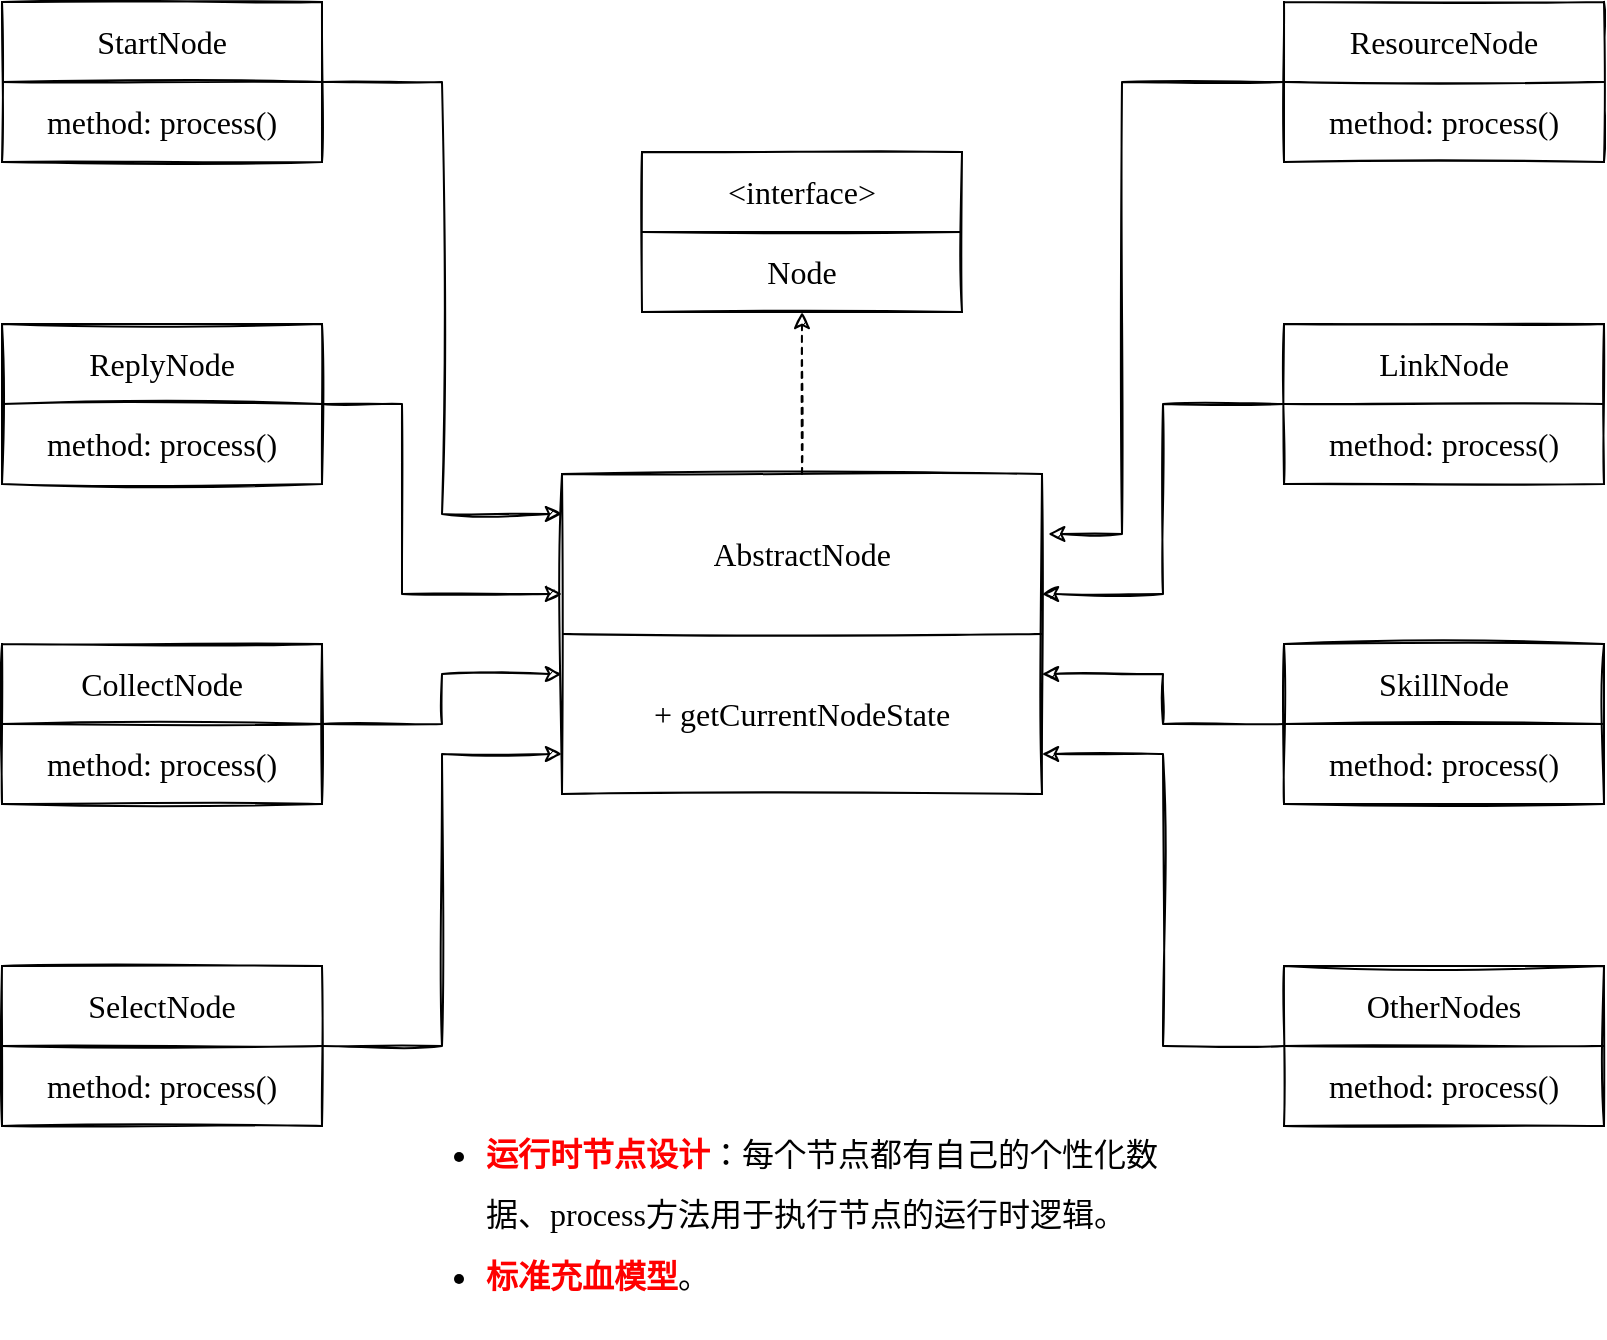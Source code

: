 <mxfile version="20.6.1" type="github">
  <diagram id="Jkc7QlWT-UlJwg2s6xOV" name="第 1 页">
    <mxGraphModel dx="1375" dy="762" grid="1" gridSize="10" guides="1" tooltips="1" connect="1" arrows="1" fold="1" page="1" pageScale="1" pageWidth="1169" pageHeight="827" math="0" shadow="0">
      <root>
        <mxCell id="0" />
        <mxCell id="1" parent="0" />
        <mxCell id="kN23SIiuE2cJNR3_Q04W-8" value="" style="shape=table;startSize=0;container=1;collapsible=0;childLayout=tableLayout;sketch=1;fontSize=16;fontFamily=Comic Sans MS;flipV=1;movable=1;resizable=1;rotatable=1;deletable=1;editable=1;connectable=1;" vertex="1" parent="1">
          <mxGeometry x="801" y="200" width="160" height="80" as="geometry" />
        </mxCell>
        <mxCell id="kN23SIiuE2cJNR3_Q04W-9" value="" style="shape=tableRow;horizontal=0;startSize=0;swimlaneHead=0;swimlaneBody=0;top=0;left=0;bottom=0;right=0;collapsible=0;dropTarget=0;fillColor=none;points=[[0,0.5],[1,0.5]];portConstraint=eastwest;sketch=1;fontSize=16;fontFamily=Comic Sans MS;movable=1;resizable=1;rotatable=1;deletable=1;editable=1;connectable=1;" vertex="1" parent="kN23SIiuE2cJNR3_Q04W-8">
          <mxGeometry width="160" height="40" as="geometry" />
        </mxCell>
        <mxCell id="kN23SIiuE2cJNR3_Q04W-10" value="LinkNode" style="shape=partialRectangle;html=1;whiteSpace=wrap;connectable=1;overflow=hidden;fillColor=none;top=0;left=0;bottom=0;right=0;pointerEvents=1;sketch=1;fontSize=16;fontFamily=Comic Sans MS;movable=1;resizable=1;rotatable=1;deletable=1;editable=1;" vertex="1" parent="kN23SIiuE2cJNR3_Q04W-9">
          <mxGeometry width="160" height="40" as="geometry">
            <mxRectangle width="160" height="40" as="alternateBounds" />
          </mxGeometry>
        </mxCell>
        <mxCell id="kN23SIiuE2cJNR3_Q04W-11" value="" style="shape=tableRow;horizontal=0;startSize=0;swimlaneHead=0;swimlaneBody=0;top=0;left=0;bottom=0;right=0;collapsible=0;dropTarget=0;fillColor=none;points=[[0,0.5],[1,0.5]];portConstraint=eastwest;sketch=1;fontSize=16;fontFamily=Comic Sans MS;movable=1;resizable=1;rotatable=1;deletable=1;editable=1;connectable=1;" vertex="1" parent="kN23SIiuE2cJNR3_Q04W-8">
          <mxGeometry y="40" width="160" height="40" as="geometry" />
        </mxCell>
        <mxCell id="kN23SIiuE2cJNR3_Q04W-12" value="method: process()" style="shape=partialRectangle;html=1;whiteSpace=wrap;connectable=1;overflow=hidden;fillColor=none;top=0;left=0;bottom=0;right=0;pointerEvents=1;sketch=1;fontSize=16;fontFamily=Comic Sans MS;movable=1;resizable=1;rotatable=1;deletable=1;editable=1;" vertex="1" parent="kN23SIiuE2cJNR3_Q04W-11">
          <mxGeometry width="160" height="40" as="geometry">
            <mxRectangle width="160" height="40" as="alternateBounds" />
          </mxGeometry>
        </mxCell>
        <mxCell id="kN23SIiuE2cJNR3_Q04W-13" value="" style="shape=table;startSize=0;container=1;collapsible=0;childLayout=tableLayout;sketch=1;fontSize=16;fontFamily=Comic Sans MS;flipV=1;movable=1;resizable=1;rotatable=1;deletable=1;editable=1;connectable=1;" vertex="1" parent="1">
          <mxGeometry x="160" y="39" width="160" height="80" as="geometry" />
        </mxCell>
        <mxCell id="kN23SIiuE2cJNR3_Q04W-14" value="" style="shape=tableRow;horizontal=0;startSize=0;swimlaneHead=0;swimlaneBody=0;top=0;left=0;bottom=0;right=0;collapsible=0;dropTarget=0;fillColor=none;points=[[0,0.5],[1,0.5]];portConstraint=eastwest;sketch=1;fontSize=16;fontFamily=Comic Sans MS;movable=1;resizable=1;rotatable=1;deletable=1;editable=1;connectable=1;" vertex="1" parent="kN23SIiuE2cJNR3_Q04W-13">
          <mxGeometry width="160" height="40" as="geometry" />
        </mxCell>
        <mxCell id="kN23SIiuE2cJNR3_Q04W-15" value="StartNode" style="shape=partialRectangle;html=1;whiteSpace=wrap;connectable=1;overflow=hidden;fillColor=none;top=0;left=0;bottom=0;right=0;pointerEvents=1;sketch=1;fontSize=16;fontFamily=Comic Sans MS;movable=1;resizable=1;rotatable=1;deletable=1;editable=1;" vertex="1" parent="kN23SIiuE2cJNR3_Q04W-14">
          <mxGeometry width="160" height="40" as="geometry">
            <mxRectangle width="160" height="40" as="alternateBounds" />
          </mxGeometry>
        </mxCell>
        <mxCell id="kN23SIiuE2cJNR3_Q04W-16" value="" style="shape=tableRow;horizontal=0;startSize=0;swimlaneHead=0;swimlaneBody=0;top=0;left=0;bottom=0;right=0;collapsible=0;dropTarget=0;fillColor=none;points=[[0,0.5],[1,0.5]];portConstraint=eastwest;sketch=1;fontSize=16;fontFamily=Comic Sans MS;movable=1;resizable=1;rotatable=1;deletable=1;editable=1;connectable=1;" vertex="1" parent="kN23SIiuE2cJNR3_Q04W-13">
          <mxGeometry y="40" width="160" height="40" as="geometry" />
        </mxCell>
        <mxCell id="kN23SIiuE2cJNR3_Q04W-17" value="method: process()" style="shape=partialRectangle;html=1;whiteSpace=wrap;connectable=1;overflow=hidden;fillColor=none;top=0;left=0;bottom=0;right=0;pointerEvents=1;sketch=1;fontSize=16;fontFamily=Comic Sans MS;movable=1;resizable=1;rotatable=1;deletable=1;editable=1;" vertex="1" parent="kN23SIiuE2cJNR3_Q04W-16">
          <mxGeometry width="160" height="40" as="geometry">
            <mxRectangle width="160" height="40" as="alternateBounds" />
          </mxGeometry>
        </mxCell>
        <mxCell id="kN23SIiuE2cJNR3_Q04W-18" value="" style="shape=table;startSize=0;container=1;collapsible=0;childLayout=tableLayout;sketch=1;fontSize=16;fontFamily=Comic Sans MS;flipV=1;movable=1;resizable=1;rotatable=1;deletable=1;editable=1;connectable=1;" vertex="1" parent="1">
          <mxGeometry x="160" y="200" width="160" height="80" as="geometry" />
        </mxCell>
        <mxCell id="kN23SIiuE2cJNR3_Q04W-19" value="" style="shape=tableRow;horizontal=0;startSize=0;swimlaneHead=0;swimlaneBody=0;top=0;left=0;bottom=0;right=0;collapsible=0;dropTarget=0;fillColor=none;points=[[0,0.5],[1,0.5]];portConstraint=eastwest;sketch=1;fontSize=16;fontFamily=Comic Sans MS;movable=1;resizable=1;rotatable=1;deletable=1;editable=1;connectable=1;" vertex="1" parent="kN23SIiuE2cJNR3_Q04W-18">
          <mxGeometry width="160" height="40" as="geometry" />
        </mxCell>
        <mxCell id="kN23SIiuE2cJNR3_Q04W-20" value="ReplyNode" style="shape=partialRectangle;html=1;whiteSpace=wrap;connectable=1;overflow=hidden;fillColor=none;top=0;left=0;bottom=0;right=0;pointerEvents=1;sketch=1;fontSize=16;fontFamily=Comic Sans MS;movable=1;resizable=1;rotatable=1;deletable=1;editable=1;" vertex="1" parent="kN23SIiuE2cJNR3_Q04W-19">
          <mxGeometry width="160" height="40" as="geometry">
            <mxRectangle width="160" height="40" as="alternateBounds" />
          </mxGeometry>
        </mxCell>
        <mxCell id="kN23SIiuE2cJNR3_Q04W-21" value="" style="shape=tableRow;horizontal=0;startSize=0;swimlaneHead=0;swimlaneBody=0;top=0;left=0;bottom=0;right=0;collapsible=0;dropTarget=0;fillColor=none;points=[[0,0.5],[1,0.5]];portConstraint=eastwest;sketch=1;fontSize=16;fontFamily=Comic Sans MS;movable=1;resizable=1;rotatable=1;deletable=1;editable=1;connectable=1;" vertex="1" parent="kN23SIiuE2cJNR3_Q04W-18">
          <mxGeometry y="40" width="160" height="40" as="geometry" />
        </mxCell>
        <mxCell id="kN23SIiuE2cJNR3_Q04W-22" value="method: process()" style="shape=partialRectangle;html=1;whiteSpace=wrap;connectable=1;overflow=hidden;fillColor=none;top=0;left=0;bottom=0;right=0;pointerEvents=1;sketch=1;fontSize=16;fontFamily=Comic Sans MS;movable=1;resizable=1;rotatable=1;deletable=1;editable=1;" vertex="1" parent="kN23SIiuE2cJNR3_Q04W-21">
          <mxGeometry width="160" height="40" as="geometry">
            <mxRectangle width="160" height="40" as="alternateBounds" />
          </mxGeometry>
        </mxCell>
        <mxCell id="kN23SIiuE2cJNR3_Q04W-23" value="" style="shape=table;startSize=0;container=1;collapsible=0;childLayout=tableLayout;sketch=1;fontSize=16;fontFamily=Comic Sans MS;flipV=1;movable=1;resizable=1;rotatable=1;deletable=1;editable=1;connectable=1;" vertex="1" parent="1">
          <mxGeometry x="160" y="360" width="160" height="80" as="geometry" />
        </mxCell>
        <mxCell id="kN23SIiuE2cJNR3_Q04W-24" value="" style="shape=tableRow;horizontal=0;startSize=0;swimlaneHead=0;swimlaneBody=0;top=0;left=0;bottom=0;right=0;collapsible=0;dropTarget=0;fillColor=none;points=[[0,0.5],[1,0.5]];portConstraint=eastwest;sketch=1;fontSize=16;fontFamily=Comic Sans MS;movable=1;resizable=1;rotatable=1;deletable=1;editable=1;connectable=1;" vertex="1" parent="kN23SIiuE2cJNR3_Q04W-23">
          <mxGeometry width="160" height="40" as="geometry" />
        </mxCell>
        <mxCell id="kN23SIiuE2cJNR3_Q04W-25" value="CollectNode" style="shape=partialRectangle;html=1;whiteSpace=wrap;connectable=1;overflow=hidden;fillColor=none;top=0;left=0;bottom=0;right=0;pointerEvents=1;sketch=1;fontSize=16;fontFamily=Comic Sans MS;movable=1;resizable=1;rotatable=1;deletable=1;editable=1;" vertex="1" parent="kN23SIiuE2cJNR3_Q04W-24">
          <mxGeometry width="160" height="40" as="geometry">
            <mxRectangle width="160" height="40" as="alternateBounds" />
          </mxGeometry>
        </mxCell>
        <mxCell id="kN23SIiuE2cJNR3_Q04W-26" value="" style="shape=tableRow;horizontal=0;startSize=0;swimlaneHead=0;swimlaneBody=0;top=0;left=0;bottom=0;right=0;collapsible=0;dropTarget=0;fillColor=none;points=[[0,0.5],[1,0.5]];portConstraint=eastwest;sketch=1;fontSize=16;fontFamily=Comic Sans MS;movable=1;resizable=1;rotatable=1;deletable=1;editable=1;connectable=1;" vertex="1" parent="kN23SIiuE2cJNR3_Q04W-23">
          <mxGeometry y="40" width="160" height="40" as="geometry" />
        </mxCell>
        <mxCell id="kN23SIiuE2cJNR3_Q04W-27" value="method: process()" style="shape=partialRectangle;html=1;whiteSpace=wrap;connectable=1;overflow=hidden;fillColor=none;top=0;left=0;bottom=0;right=0;pointerEvents=1;sketch=1;fontSize=16;fontFamily=Comic Sans MS;movable=1;resizable=1;rotatable=1;deletable=1;editable=1;" vertex="1" parent="kN23SIiuE2cJNR3_Q04W-26">
          <mxGeometry width="160" height="40" as="geometry">
            <mxRectangle width="160" height="40" as="alternateBounds" />
          </mxGeometry>
        </mxCell>
        <mxCell id="kN23SIiuE2cJNR3_Q04W-28" value="" style="shape=table;startSize=0;container=1;collapsible=0;childLayout=tableLayout;sketch=1;fontSize=16;fontFamily=Comic Sans MS;flipV=1;movable=1;resizable=1;rotatable=1;deletable=1;editable=1;connectable=1;" vertex="1" parent="1">
          <mxGeometry x="160" y="521" width="160" height="80" as="geometry" />
        </mxCell>
        <mxCell id="kN23SIiuE2cJNR3_Q04W-29" value="" style="shape=tableRow;horizontal=0;startSize=0;swimlaneHead=0;swimlaneBody=0;top=0;left=0;bottom=0;right=0;collapsible=0;dropTarget=0;fillColor=none;points=[[0,0.5],[1,0.5]];portConstraint=eastwest;sketch=1;fontSize=16;fontFamily=Comic Sans MS;movable=1;resizable=1;rotatable=1;deletable=1;editable=1;connectable=1;" vertex="1" parent="kN23SIiuE2cJNR3_Q04W-28">
          <mxGeometry width="160" height="40" as="geometry" />
        </mxCell>
        <mxCell id="kN23SIiuE2cJNR3_Q04W-30" value="SelectNode" style="shape=partialRectangle;html=1;whiteSpace=wrap;connectable=1;overflow=hidden;fillColor=none;top=0;left=0;bottom=0;right=0;pointerEvents=1;sketch=1;fontSize=16;fontFamily=Comic Sans MS;movable=1;resizable=1;rotatable=1;deletable=1;editable=1;" vertex="1" parent="kN23SIiuE2cJNR3_Q04W-29">
          <mxGeometry width="160" height="40" as="geometry">
            <mxRectangle width="160" height="40" as="alternateBounds" />
          </mxGeometry>
        </mxCell>
        <mxCell id="kN23SIiuE2cJNR3_Q04W-31" value="" style="shape=tableRow;horizontal=0;startSize=0;swimlaneHead=0;swimlaneBody=0;top=0;left=0;bottom=0;right=0;collapsible=0;dropTarget=0;fillColor=none;points=[[0,0.5],[1,0.5]];portConstraint=eastwest;sketch=1;fontSize=16;fontFamily=Comic Sans MS;movable=1;resizable=1;rotatable=1;deletable=1;editable=1;connectable=1;" vertex="1" parent="kN23SIiuE2cJNR3_Q04W-28">
          <mxGeometry y="40" width="160" height="40" as="geometry" />
        </mxCell>
        <mxCell id="kN23SIiuE2cJNR3_Q04W-32" value="method: process()" style="shape=partialRectangle;html=1;whiteSpace=wrap;connectable=1;overflow=hidden;fillColor=none;top=0;left=0;bottom=0;right=0;pointerEvents=1;sketch=1;fontSize=16;fontFamily=Comic Sans MS;movable=1;resizable=1;rotatable=1;deletable=1;editable=1;" vertex="1" parent="kN23SIiuE2cJNR3_Q04W-31">
          <mxGeometry width="160" height="40" as="geometry">
            <mxRectangle width="160" height="40" as="alternateBounds" />
          </mxGeometry>
        </mxCell>
        <mxCell id="kN23SIiuE2cJNR3_Q04W-33" value="" style="shape=table;startSize=0;container=1;collapsible=0;childLayout=tableLayout;sketch=1;fontSize=16;fontFamily=Comic Sans MS;flipV=1;movable=1;resizable=1;rotatable=1;deletable=1;editable=1;connectable=1;" vertex="1" parent="1">
          <mxGeometry x="801" y="39" width="160" height="80" as="geometry" />
        </mxCell>
        <mxCell id="kN23SIiuE2cJNR3_Q04W-34" value="" style="shape=tableRow;horizontal=0;startSize=0;swimlaneHead=0;swimlaneBody=0;top=0;left=0;bottom=0;right=0;collapsible=0;dropTarget=0;fillColor=none;points=[[0,0.5],[1,0.5]];portConstraint=eastwest;sketch=1;fontSize=16;fontFamily=Comic Sans MS;movable=1;resizable=1;rotatable=1;deletable=1;editable=1;connectable=1;" vertex="1" parent="kN23SIiuE2cJNR3_Q04W-33">
          <mxGeometry width="160" height="40" as="geometry" />
        </mxCell>
        <mxCell id="kN23SIiuE2cJNR3_Q04W-35" value="ResourceNode" style="shape=partialRectangle;html=1;whiteSpace=wrap;connectable=1;overflow=hidden;fillColor=none;top=0;left=0;bottom=0;right=0;pointerEvents=1;sketch=1;fontSize=16;fontFamily=Comic Sans MS;movable=1;resizable=1;rotatable=1;deletable=1;editable=1;" vertex="1" parent="kN23SIiuE2cJNR3_Q04W-34">
          <mxGeometry width="160" height="40" as="geometry">
            <mxRectangle width="160" height="40" as="alternateBounds" />
          </mxGeometry>
        </mxCell>
        <mxCell id="kN23SIiuE2cJNR3_Q04W-36" value="" style="shape=tableRow;horizontal=0;startSize=0;swimlaneHead=0;swimlaneBody=0;top=0;left=0;bottom=0;right=0;collapsible=0;dropTarget=0;fillColor=none;points=[[0,0.5],[1,0.5]];portConstraint=eastwest;sketch=1;fontSize=16;fontFamily=Comic Sans MS;movable=1;resizable=1;rotatable=1;deletable=1;editable=1;connectable=1;" vertex="1" parent="kN23SIiuE2cJNR3_Q04W-33">
          <mxGeometry y="40" width="160" height="40" as="geometry" />
        </mxCell>
        <mxCell id="kN23SIiuE2cJNR3_Q04W-37" value="method: process()" style="shape=partialRectangle;html=1;whiteSpace=wrap;connectable=1;overflow=hidden;fillColor=none;top=0;left=0;bottom=0;right=0;pointerEvents=1;sketch=1;fontSize=16;fontFamily=Comic Sans MS;movable=1;resizable=1;rotatable=1;deletable=1;editable=1;" vertex="1" parent="kN23SIiuE2cJNR3_Q04W-36">
          <mxGeometry width="160" height="40" as="geometry">
            <mxRectangle width="160" height="40" as="alternateBounds" />
          </mxGeometry>
        </mxCell>
        <mxCell id="kN23SIiuE2cJNR3_Q04W-38" value="" style="shape=table;startSize=0;container=1;collapsible=0;childLayout=tableLayout;sketch=1;fontSize=16;fontFamily=Comic Sans MS;flipV=1;movable=1;resizable=1;rotatable=1;deletable=1;editable=1;connectable=1;" vertex="1" parent="1">
          <mxGeometry x="801" y="360" width="160" height="80" as="geometry" />
        </mxCell>
        <mxCell id="kN23SIiuE2cJNR3_Q04W-39" value="" style="shape=tableRow;horizontal=0;startSize=0;swimlaneHead=0;swimlaneBody=0;top=0;left=0;bottom=0;right=0;collapsible=0;dropTarget=0;fillColor=none;points=[[0,0.5],[1,0.5]];portConstraint=eastwest;sketch=1;fontSize=16;fontFamily=Comic Sans MS;movable=1;resizable=1;rotatable=1;deletable=1;editable=1;connectable=1;" vertex="1" parent="kN23SIiuE2cJNR3_Q04W-38">
          <mxGeometry width="160" height="40" as="geometry" />
        </mxCell>
        <mxCell id="kN23SIiuE2cJNR3_Q04W-40" value="SkillNode" style="shape=partialRectangle;html=1;whiteSpace=wrap;connectable=1;overflow=hidden;fillColor=none;top=0;left=0;bottom=0;right=0;pointerEvents=1;sketch=1;fontSize=16;fontFamily=Comic Sans MS;movable=1;resizable=1;rotatable=1;deletable=1;editable=1;" vertex="1" parent="kN23SIiuE2cJNR3_Q04W-39">
          <mxGeometry width="160" height="40" as="geometry">
            <mxRectangle width="160" height="40" as="alternateBounds" />
          </mxGeometry>
        </mxCell>
        <mxCell id="kN23SIiuE2cJNR3_Q04W-41" value="" style="shape=tableRow;horizontal=0;startSize=0;swimlaneHead=0;swimlaneBody=0;top=0;left=0;bottom=0;right=0;collapsible=0;dropTarget=0;fillColor=none;points=[[0,0.5],[1,0.5]];portConstraint=eastwest;sketch=1;fontSize=16;fontFamily=Comic Sans MS;movable=1;resizable=1;rotatable=1;deletable=1;editable=1;connectable=1;" vertex="1" parent="kN23SIiuE2cJNR3_Q04W-38">
          <mxGeometry y="40" width="160" height="40" as="geometry" />
        </mxCell>
        <mxCell id="kN23SIiuE2cJNR3_Q04W-42" value="method: process()" style="shape=partialRectangle;html=1;whiteSpace=wrap;connectable=1;overflow=hidden;fillColor=none;top=0;left=0;bottom=0;right=0;pointerEvents=1;sketch=1;fontSize=16;fontFamily=Comic Sans MS;movable=1;resizable=1;rotatable=1;deletable=1;editable=1;" vertex="1" parent="kN23SIiuE2cJNR3_Q04W-41">
          <mxGeometry width="160" height="40" as="geometry">
            <mxRectangle width="160" height="40" as="alternateBounds" />
          </mxGeometry>
        </mxCell>
        <mxCell id="kN23SIiuE2cJNR3_Q04W-43" value="" style="shape=table;startSize=0;container=1;collapsible=0;childLayout=tableLayout;sketch=1;fontSize=16;fontFamily=Comic Sans MS;flipV=1;movable=1;resizable=1;rotatable=1;deletable=1;editable=1;connectable=1;" vertex="1" parent="1">
          <mxGeometry x="801" y="521" width="160" height="80" as="geometry" />
        </mxCell>
        <mxCell id="kN23SIiuE2cJNR3_Q04W-44" value="" style="shape=tableRow;horizontal=0;startSize=0;swimlaneHead=0;swimlaneBody=0;top=0;left=0;bottom=0;right=0;collapsible=0;dropTarget=0;fillColor=none;points=[[0,0.5],[1,0.5]];portConstraint=eastwest;sketch=1;fontSize=16;fontFamily=Comic Sans MS;movable=1;resizable=1;rotatable=1;deletable=1;editable=1;connectable=1;" vertex="1" parent="kN23SIiuE2cJNR3_Q04W-43">
          <mxGeometry width="160" height="40" as="geometry" />
        </mxCell>
        <mxCell id="kN23SIiuE2cJNR3_Q04W-45" value="OtherNodes" style="shape=partialRectangle;html=1;whiteSpace=wrap;connectable=1;overflow=hidden;fillColor=none;top=0;left=0;bottom=0;right=0;pointerEvents=1;sketch=1;fontSize=16;fontFamily=Comic Sans MS;movable=1;resizable=1;rotatable=1;deletable=1;editable=1;" vertex="1" parent="kN23SIiuE2cJNR3_Q04W-44">
          <mxGeometry width="160" height="40" as="geometry">
            <mxRectangle width="160" height="40" as="alternateBounds" />
          </mxGeometry>
        </mxCell>
        <mxCell id="kN23SIiuE2cJNR3_Q04W-46" value="" style="shape=tableRow;horizontal=0;startSize=0;swimlaneHead=0;swimlaneBody=0;top=0;left=0;bottom=0;right=0;collapsible=0;dropTarget=0;fillColor=none;points=[[0,0.5],[1,0.5]];portConstraint=eastwest;sketch=1;fontSize=16;fontFamily=Comic Sans MS;movable=1;resizable=1;rotatable=1;deletable=1;editable=1;connectable=1;" vertex="1" parent="kN23SIiuE2cJNR3_Q04W-43">
          <mxGeometry y="40" width="160" height="40" as="geometry" />
        </mxCell>
        <mxCell id="kN23SIiuE2cJNR3_Q04W-47" value="method: process()" style="shape=partialRectangle;html=1;whiteSpace=wrap;connectable=1;overflow=hidden;fillColor=none;top=0;left=0;bottom=0;right=0;pointerEvents=1;sketch=1;fontSize=16;fontFamily=Comic Sans MS;movable=1;resizable=1;rotatable=1;deletable=1;editable=1;" vertex="1" parent="kN23SIiuE2cJNR3_Q04W-46">
          <mxGeometry width="160" height="40" as="geometry">
            <mxRectangle width="160" height="40" as="alternateBounds" />
          </mxGeometry>
        </mxCell>
        <mxCell id="kN23SIiuE2cJNR3_Q04W-49" value="" style="shape=table;startSize=0;container=1;collapsible=0;childLayout=tableLayout;sketch=1;fontSize=16;fontFamily=Comic Sans MS;flipV=1;movable=1;resizable=1;rotatable=1;deletable=1;editable=1;connectable=1;" vertex="1" parent="1">
          <mxGeometry x="440" y="275" width="240" height="160" as="geometry" />
        </mxCell>
        <mxCell id="kN23SIiuE2cJNR3_Q04W-50" value="" style="shape=tableRow;horizontal=0;startSize=0;swimlaneHead=0;swimlaneBody=0;top=0;left=0;bottom=0;right=0;collapsible=0;dropTarget=0;fillColor=none;points=[[0,0.5],[1,0.5]];portConstraint=eastwest;sketch=1;fontSize=16;fontFamily=Comic Sans MS;movable=1;resizable=1;rotatable=1;deletable=1;editable=1;connectable=1;" vertex="1" parent="kN23SIiuE2cJNR3_Q04W-49">
          <mxGeometry width="240" height="80" as="geometry" />
        </mxCell>
        <mxCell id="kN23SIiuE2cJNR3_Q04W-51" value="AbstractNode" style="shape=partialRectangle;html=1;whiteSpace=wrap;connectable=1;overflow=hidden;fillColor=none;top=0;left=0;bottom=0;right=0;pointerEvents=1;sketch=1;fontSize=16;fontFamily=Comic Sans MS;movable=1;resizable=1;rotatable=1;deletable=1;editable=1;" vertex="1" parent="kN23SIiuE2cJNR3_Q04W-50">
          <mxGeometry width="240" height="80" as="geometry">
            <mxRectangle width="240" height="80" as="alternateBounds" />
          </mxGeometry>
        </mxCell>
        <mxCell id="kN23SIiuE2cJNR3_Q04W-52" value="" style="shape=tableRow;horizontal=0;startSize=0;swimlaneHead=0;swimlaneBody=0;top=0;left=0;bottom=0;right=0;collapsible=0;dropTarget=0;fillColor=none;points=[[0,0.5],[1,0.5]];portConstraint=eastwest;sketch=1;fontSize=16;fontFamily=Comic Sans MS;movable=1;resizable=1;rotatable=1;deletable=1;editable=1;connectable=1;" vertex="1" parent="kN23SIiuE2cJNR3_Q04W-49">
          <mxGeometry y="80" width="240" height="80" as="geometry" />
        </mxCell>
        <mxCell id="kN23SIiuE2cJNR3_Q04W-53" value="+ getCurrentNodeState" style="shape=partialRectangle;html=1;whiteSpace=wrap;connectable=1;overflow=hidden;fillColor=none;top=0;left=0;bottom=0;right=0;pointerEvents=1;sketch=1;fontSize=16;fontFamily=Comic Sans MS;movable=1;resizable=1;rotatable=1;deletable=1;editable=1;" vertex="1" parent="kN23SIiuE2cJNR3_Q04W-52">
          <mxGeometry width="240" height="80" as="geometry">
            <mxRectangle width="240" height="80" as="alternateBounds" />
          </mxGeometry>
        </mxCell>
        <mxCell id="kN23SIiuE2cJNR3_Q04W-54" value="" style="shape=table;startSize=0;container=1;collapsible=0;childLayout=tableLayout;sketch=1;fontSize=16;fontFamily=Comic Sans MS;flipV=1;movable=1;resizable=1;rotatable=1;deletable=1;editable=1;connectable=1;" vertex="1" parent="1">
          <mxGeometry x="480" y="114" width="160" height="80" as="geometry" />
        </mxCell>
        <mxCell id="kN23SIiuE2cJNR3_Q04W-55" value="" style="shape=tableRow;horizontal=0;startSize=0;swimlaneHead=0;swimlaneBody=0;top=0;left=0;bottom=0;right=0;collapsible=0;dropTarget=0;fillColor=none;points=[[0,0.5],[1,0.5]];portConstraint=eastwest;sketch=1;fontSize=16;fontFamily=Comic Sans MS;movable=1;resizable=1;rotatable=1;deletable=1;editable=1;connectable=1;" vertex="1" parent="kN23SIiuE2cJNR3_Q04W-54">
          <mxGeometry width="160" height="40" as="geometry" />
        </mxCell>
        <mxCell id="kN23SIiuE2cJNR3_Q04W-56" value="&amp;lt;interface&amp;gt;" style="shape=partialRectangle;html=1;whiteSpace=wrap;connectable=1;overflow=hidden;fillColor=none;top=0;left=0;bottom=0;right=0;pointerEvents=1;sketch=1;fontSize=16;fontFamily=Comic Sans MS;movable=1;resizable=1;rotatable=1;deletable=1;editable=1;" vertex="1" parent="kN23SIiuE2cJNR3_Q04W-55">
          <mxGeometry width="160" height="40" as="geometry">
            <mxRectangle width="160" height="40" as="alternateBounds" />
          </mxGeometry>
        </mxCell>
        <mxCell id="kN23SIiuE2cJNR3_Q04W-57" value="" style="shape=tableRow;horizontal=0;startSize=0;swimlaneHead=0;swimlaneBody=0;top=0;left=0;bottom=0;right=0;collapsible=0;dropTarget=0;fillColor=none;points=[[0,0.5],[1,0.5]];portConstraint=eastwest;sketch=1;fontSize=16;fontFamily=Comic Sans MS;movable=1;resizable=1;rotatable=1;deletable=1;editable=1;connectable=1;" vertex="1" parent="kN23SIiuE2cJNR3_Q04W-54">
          <mxGeometry y="40" width="160" height="40" as="geometry" />
        </mxCell>
        <mxCell id="kN23SIiuE2cJNR3_Q04W-58" value="Node" style="shape=partialRectangle;html=1;whiteSpace=wrap;connectable=1;overflow=hidden;fillColor=none;top=0;left=0;bottom=0;right=0;pointerEvents=1;sketch=1;fontSize=16;fontFamily=Comic Sans MS;movable=1;resizable=1;rotatable=1;deletable=1;editable=1;" vertex="1" parent="kN23SIiuE2cJNR3_Q04W-57">
          <mxGeometry width="160" height="40" as="geometry">
            <mxRectangle width="160" height="40" as="alternateBounds" />
          </mxGeometry>
        </mxCell>
        <mxCell id="kN23SIiuE2cJNR3_Q04W-60" value="" style="edgeStyle=elbowEdgeStyle;elbow=horizontal;endArrow=classic;html=1;rounded=0;fontFamily=Comic Sans MS;fontSize=16;entryX=0;entryY=0.25;entryDx=0;entryDy=0;exitX=1;exitY=0;exitDx=0;exitDy=0;sketch=1;" edge="1" parent="1" source="kN23SIiuE2cJNR3_Q04W-17" target="kN23SIiuE2cJNR3_Q04W-51">
          <mxGeometry width="50" height="50" relative="1" as="geometry">
            <mxPoint x="320" y="130" as="sourcePoint" />
            <mxPoint x="370" y="80" as="targetPoint" />
          </mxGeometry>
        </mxCell>
        <mxCell id="kN23SIiuE2cJNR3_Q04W-61" value="" style="edgeStyle=elbowEdgeStyle;elbow=horizontal;endArrow=classic;html=1;rounded=0;fontFamily=Comic Sans MS;fontSize=16;exitX=1;exitY=0;exitDx=0;exitDy=0;entryX=0;entryY=0.75;entryDx=0;entryDy=0;sketch=1;" edge="1" parent="1" source="kN23SIiuE2cJNR3_Q04W-22" target="kN23SIiuE2cJNR3_Q04W-51">
          <mxGeometry width="50" height="50" relative="1" as="geometry">
            <mxPoint x="560" y="310" as="sourcePoint" />
            <mxPoint x="610" y="260" as="targetPoint" />
            <Array as="points">
              <mxPoint x="360" y="290" />
            </Array>
          </mxGeometry>
        </mxCell>
        <mxCell id="kN23SIiuE2cJNR3_Q04W-62" value="" style="edgeStyle=elbowEdgeStyle;elbow=horizontal;endArrow=classic;html=1;rounded=0;fontFamily=Comic Sans MS;fontSize=16;exitX=0;exitY=1;exitDx=0;exitDy=0;entryX=1;entryY=0.25;entryDx=0;entryDy=0;sketch=1;" edge="1" parent="1" source="kN23SIiuE2cJNR3_Q04W-40" target="kN23SIiuE2cJNR3_Q04W-53">
          <mxGeometry width="50" height="50" relative="1" as="geometry">
            <mxPoint x="740" y="164" as="sourcePoint" />
            <mxPoint x="790" y="114" as="targetPoint" />
          </mxGeometry>
        </mxCell>
        <mxCell id="kN23SIiuE2cJNR3_Q04W-63" value="" style="edgeStyle=elbowEdgeStyle;elbow=horizontal;endArrow=classic;html=1;rounded=0;fontFamily=Comic Sans MS;fontSize=16;exitX=1;exitY=0;exitDx=0;exitDy=0;entryX=0;entryY=0.75;entryDx=0;entryDy=0;sketch=1;" edge="1" parent="1" source="kN23SIiuE2cJNR3_Q04W-32" target="kN23SIiuE2cJNR3_Q04W-53">
          <mxGeometry width="50" height="50" relative="1" as="geometry">
            <mxPoint x="350" y="571" as="sourcePoint" />
            <mxPoint x="400" y="521" as="targetPoint" />
          </mxGeometry>
        </mxCell>
        <mxCell id="kN23SIiuE2cJNR3_Q04W-64" value="" style="edgeStyle=elbowEdgeStyle;elbow=horizontal;endArrow=classic;html=1;rounded=0;fontFamily=Comic Sans MS;fontSize=16;exitX=1;exitY=0;exitDx=0;exitDy=0;entryX=0;entryY=0.25;entryDx=0;entryDy=0;sketch=1;" edge="1" parent="1" source="kN23SIiuE2cJNR3_Q04W-27" target="kN23SIiuE2cJNR3_Q04W-53">
          <mxGeometry width="50" height="50" relative="1" as="geometry">
            <mxPoint x="350" y="450" as="sourcePoint" />
            <mxPoint x="400" y="400" as="targetPoint" />
          </mxGeometry>
        </mxCell>
        <mxCell id="kN23SIiuE2cJNR3_Q04W-65" value="" style="edgeStyle=elbowEdgeStyle;elbow=horizontal;endArrow=classic;html=1;rounded=0;fontFamily=Comic Sans MS;fontSize=16;exitX=0;exitY=0;exitDx=0;exitDy=0;entryX=1;entryY=0.75;entryDx=0;entryDy=0;sketch=1;" edge="1" parent="1" source="kN23SIiuE2cJNR3_Q04W-47" target="kN23SIiuE2cJNR3_Q04W-53">
          <mxGeometry width="50" height="50" relative="1" as="geometry">
            <mxPoint x="590" y="510" as="sourcePoint" />
            <mxPoint x="640" y="460" as="targetPoint" />
          </mxGeometry>
        </mxCell>
        <mxCell id="kN23SIiuE2cJNR3_Q04W-66" value="" style="edgeStyle=elbowEdgeStyle;elbow=horizontal;endArrow=classic;html=1;rounded=0;fontFamily=Comic Sans MS;fontSize=16;exitX=0;exitY=0;exitDx=0;exitDy=0;entryX=1.013;entryY=0.375;entryDx=0;entryDy=0;entryPerimeter=0;sketch=1;" edge="1" parent="1" source="kN23SIiuE2cJNR3_Q04W-37" target="kN23SIiuE2cJNR3_Q04W-51">
          <mxGeometry width="50" height="50" relative="1" as="geometry">
            <mxPoint x="710" y="194" as="sourcePoint" />
            <mxPoint x="760" y="144" as="targetPoint" />
            <Array as="points">
              <mxPoint x="720" y="200" />
            </Array>
          </mxGeometry>
        </mxCell>
        <mxCell id="kN23SIiuE2cJNR3_Q04W-67" value="" style="edgeStyle=elbowEdgeStyle;elbow=horizontal;endArrow=classic;html=1;rounded=0;fontFamily=Comic Sans MS;fontSize=16;exitX=0;exitY=0;exitDx=0;exitDy=0;entryX=1;entryY=0.75;entryDx=0;entryDy=0;sketch=1;" edge="1" parent="1" source="kN23SIiuE2cJNR3_Q04W-12" target="kN23SIiuE2cJNR3_Q04W-51">
          <mxGeometry width="50" height="50" relative="1" as="geometry">
            <mxPoint x="720" y="290" as="sourcePoint" />
            <mxPoint x="770" y="240" as="targetPoint" />
          </mxGeometry>
        </mxCell>
        <mxCell id="kN23SIiuE2cJNR3_Q04W-68" value="" style="endArrow=classic;html=1;rounded=0;fontFamily=Comic Sans MS;fontSize=16;exitX=0.5;exitY=0;exitDx=0;exitDy=0;entryX=0.5;entryY=1;entryDx=0;entryDy=0;sketch=1;dashed=1;" edge="1" parent="1" source="kN23SIiuE2cJNR3_Q04W-51" target="kN23SIiuE2cJNR3_Q04W-58">
          <mxGeometry width="50" height="50" relative="1" as="geometry">
            <mxPoint x="560" y="310" as="sourcePoint" />
            <mxPoint x="610" y="260" as="targetPoint" />
          </mxGeometry>
        </mxCell>
        <mxCell id="kN23SIiuE2cJNR3_Q04W-69" value="&lt;div style=&quot;line-height: 190%;&quot;&gt;&lt;ul&gt;&lt;li&gt;&lt;b&gt;&lt;font color=&quot;#ff0000&quot;&gt;运行时节点设计&lt;/font&gt;&lt;/b&gt;：每个节点都有自己的个性化数据、process方法用于执行节点的运行时逻辑。&lt;/li&gt;&lt;li&gt;&lt;b&gt;&lt;font color=&quot;#ff0000&quot;&gt;标准充血模型&lt;/font&gt;&lt;/b&gt;。&lt;/li&gt;&lt;/ul&gt;&lt;/div&gt;" style="text;html=1;strokeColor=none;fillColor=none;align=left;verticalAlign=middle;whiteSpace=wrap;rounded=0;sketch=1;fontFamily=Comic Sans MS;fontSize=16;" vertex="1" parent="1">
          <mxGeometry x="360" y="601" width="400" height="89" as="geometry" />
        </mxCell>
      </root>
    </mxGraphModel>
  </diagram>
</mxfile>
